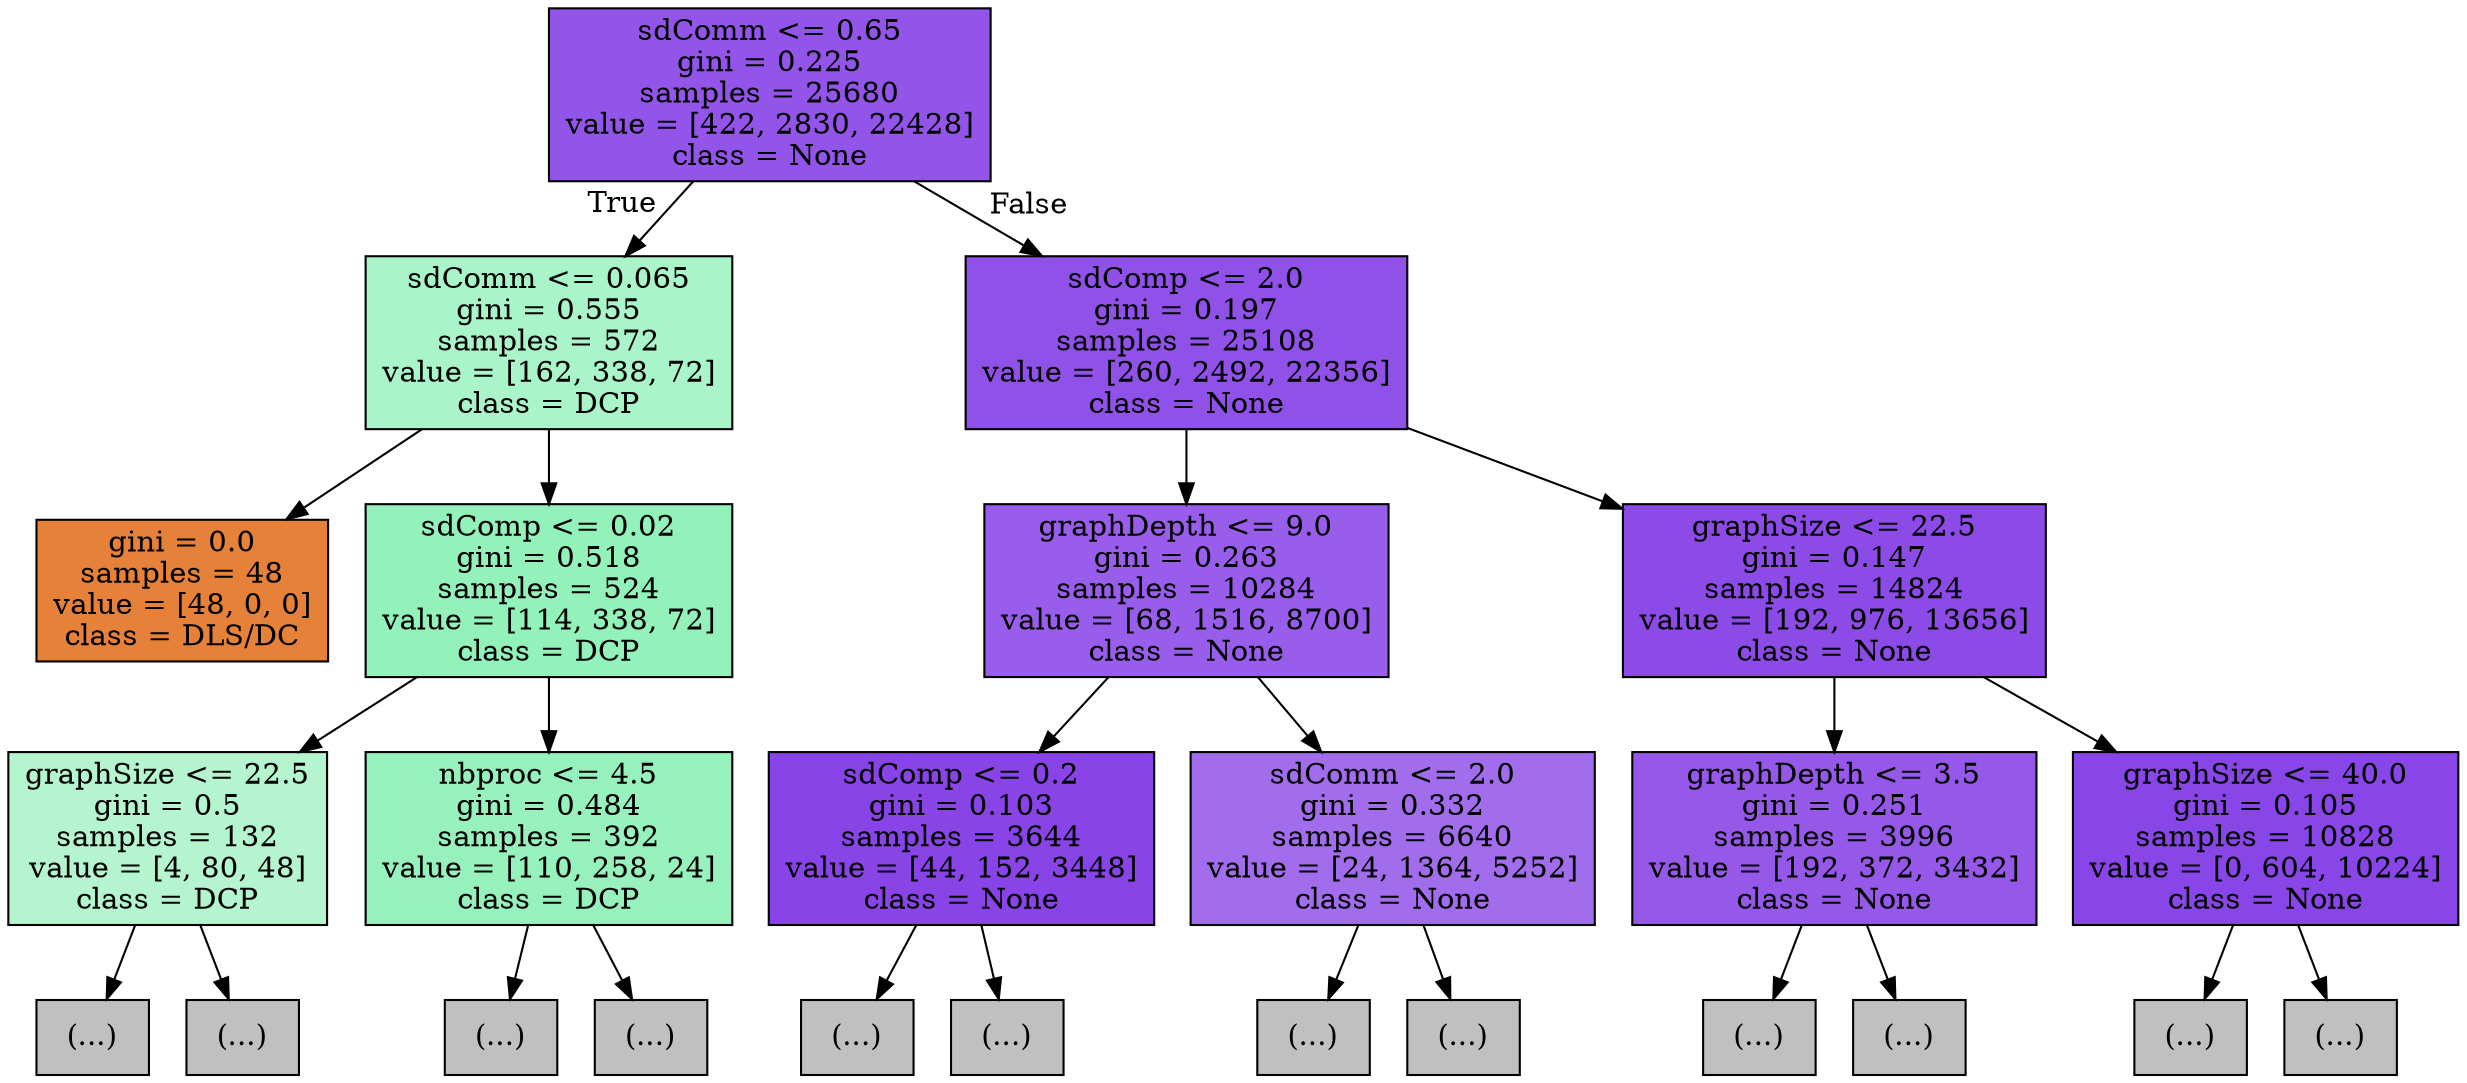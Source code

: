 digraph Tree {
node [shape=box, style="filled", color="black"] ;
0 [label="sdComm <= 0.65\ngini = 0.225\nsamples = 25680\nvalue = [422, 2830, 22428]\nclass = None", fillcolor="#9355e9"] ;
1 [label="sdComm <= 0.065\ngini = 0.555\nsamples = 572\nvalue = [162, 338, 72]\nclass = DCP", fillcolor="#aaf4c9"] ;
0 -> 1 [labeldistance=2.5, labelangle=45, headlabel="True"] ;
2 [label="gini = 0.0\nsamples = 48\nvalue = [48, 0, 0]\nclass = DLS/DC", fillcolor="#e58139"] ;
1 -> 2 ;
3 [label="sdComp <= 0.02\ngini = 0.518\nsamples = 524\nvalue = [114, 338, 72]\nclass = DCP", fillcolor="#93f1ba"] ;
1 -> 3 ;
4 [label="graphSize <= 22.5\ngini = 0.5\nsamples = 132\nvalue = [4, 80, 48]\nclass = DCP", fillcolor="#b4f5cf"] ;
3 -> 4 ;
5 [label="(...)", fillcolor="#C0C0C0"] ;
4 -> 5 ;
8 [label="(...)", fillcolor="#C0C0C0"] ;
4 -> 8 ;
11 [label="nbproc <= 4.5\ngini = 0.484\nsamples = 392\nvalue = [110, 258, 24]\nclass = DCP", fillcolor="#97f1bd"] ;
3 -> 11 ;
12 [label="(...)", fillcolor="#C0C0C0"] ;
11 -> 12 ;
23 [label="(...)", fillcolor="#C0C0C0"] ;
11 -> 23 ;
28 [label="sdComp <= 2.0\ngini = 0.197\nsamples = 25108\nvalue = [260, 2492, 22356]\nclass = None", fillcolor="#9051e8"] ;
0 -> 28 [labeldistance=2.5, labelangle=-45, headlabel="False"] ;
29 [label="graphDepth <= 9.0\ngini = 0.263\nsamples = 10284\nvalue = [68, 1516, 8700]\nclass = None", fillcolor="#985dea"] ;
28 -> 29 ;
30 [label="sdComp <= 0.2\ngini = 0.103\nsamples = 3644\nvalue = [44, 152, 3448]\nclass = None", fillcolor="#8844e6"] ;
29 -> 30 ;
31 [label="(...)", fillcolor="#C0C0C0"] ;
30 -> 31 ;
36 [label="(...)", fillcolor="#C0C0C0"] ;
30 -> 36 ;
65 [label="sdComm <= 2.0\ngini = 0.332\nsamples = 6640\nvalue = [24, 1364, 5252]\nclass = None", fillcolor="#a26dec"] ;
29 -> 65 ;
66 [label="(...)", fillcolor="#C0C0C0"] ;
65 -> 66 ;
79 [label="(...)", fillcolor="#C0C0C0"] ;
65 -> 79 ;
102 [label="graphSize <= 22.5\ngini = 0.147\nsamples = 14824\nvalue = [192, 976, 13656]\nclass = None", fillcolor="#8c4ae7"] ;
28 -> 102 ;
103 [label="graphDepth <= 3.5\ngini = 0.251\nsamples = 3996\nvalue = [192, 372, 3432]\nclass = None", fillcolor="#9558e9"] ;
102 -> 103 ;
104 [label="(...)", fillcolor="#C0C0C0"] ;
103 -> 104 ;
111 [label="(...)", fillcolor="#C0C0C0"] ;
103 -> 111 ;
132 [label="graphSize <= 40.0\ngini = 0.105\nsamples = 10828\nvalue = [0, 604, 10224]\nclass = None", fillcolor="#8845e7"] ;
102 -> 132 ;
133 [label="(...)", fillcolor="#C0C0C0"] ;
132 -> 133 ;
170 [label="(...)", fillcolor="#C0C0C0"] ;
132 -> 170 ;
}